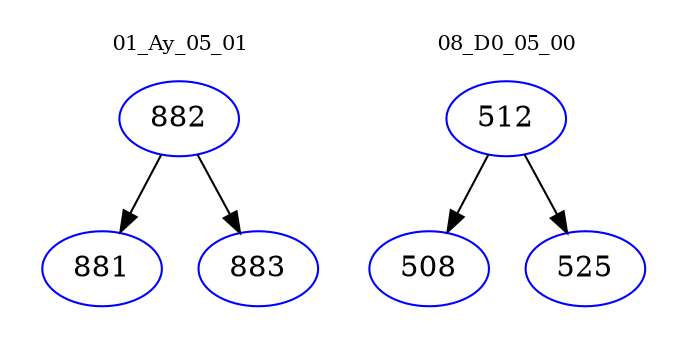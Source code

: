 digraph{
subgraph cluster_0 {
color = white
label = "01_Ay_05_01";
fontsize=10;
T0_882 [label="882", color="blue"]
T0_882 -> T0_881 [color="black"]
T0_881 [label="881", color="blue"]
T0_882 -> T0_883 [color="black"]
T0_883 [label="883", color="blue"]
}
subgraph cluster_1 {
color = white
label = "08_D0_05_00";
fontsize=10;
T1_512 [label="512", color="blue"]
T1_512 -> T1_508 [color="black"]
T1_508 [label="508", color="blue"]
T1_512 -> T1_525 [color="black"]
T1_525 [label="525", color="blue"]
}
}
